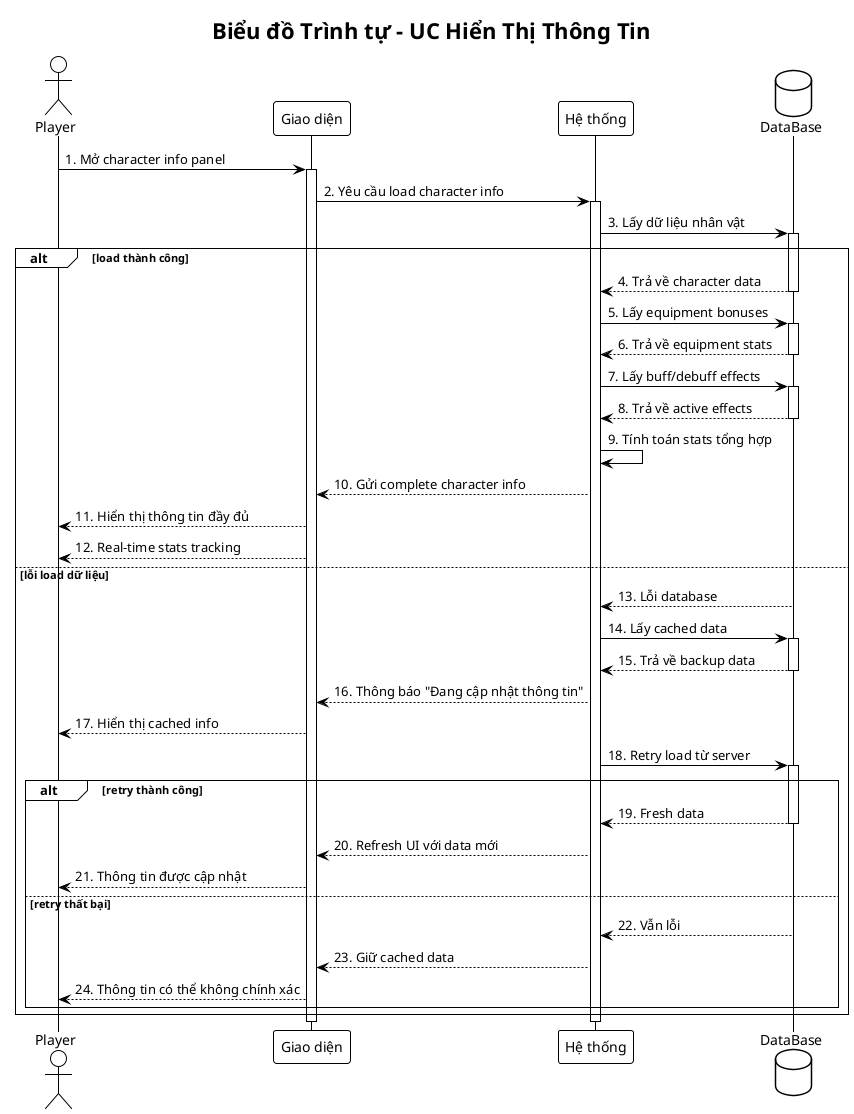 @startuml Sequence_UC5_Hien_Thi_Thong_Tin
!theme plain

title Biểu đồ Trình tự - UC Hiển Thị Thông Tin

actor Player
participant "Giao diện" as UI
participant "Hệ thống" as System
database "DataBase" as DB

Player -> UI: 1. Mở character info panel
activate UI
UI -> System: 2. Yêu cầu load character info
activate System

System -> DB: 3. Lấy dữ liệu nhân vật
activate DB

alt load thành công
    DB --> System: 4. Trả về character data
    deactivate DB
    
    System -> DB: 5. Lấy equipment bonuses
    activate DB
    DB --> System: 6. Trả về equipment stats
    deactivate DB
    
    System -> DB: 7. Lấy buff/debuff effects
    activate DB
    DB --> System: 8. Trả về active effects
    deactivate DB
    
    System -> System: 9. Tính toán stats tổng hợp
    
    System --> UI: 10. Gửi complete character info
    UI --> Player: 11. Hiển thị thông tin đầy đủ
    UI --> Player: 12. Real-time stats tracking
    
else lỗi load dữ liệu
    DB --> System: 13. Lỗi database
    deactivate DB
    
    System -> DB: 14. Lấy cached data
    activate DB
    DB --> System: 15. Trả về backup data
    deactivate DB
    
    System --> UI: 16. Thông báo "Đang cập nhật thông tin"
    UI --> Player: 17. Hiển thị cached info
    
    System -> DB: 18. Retry load từ server
    activate DB
    
    alt retry thành công
        DB --> System: 19. Fresh data
        deactivate DB
        System --> UI: 20. Refresh UI với data mới
        UI --> Player: 21. Thông tin được cập nhật
        
    else retry thất bại
        DB --> System: 22. Vẫn lỗi
        deactivate DB
        System --> UI: 23. Giữ cached data
        UI --> Player: 24. Thông tin có thể không chính xác
    end
end

deactivate System
deactivate UI

@enduml


